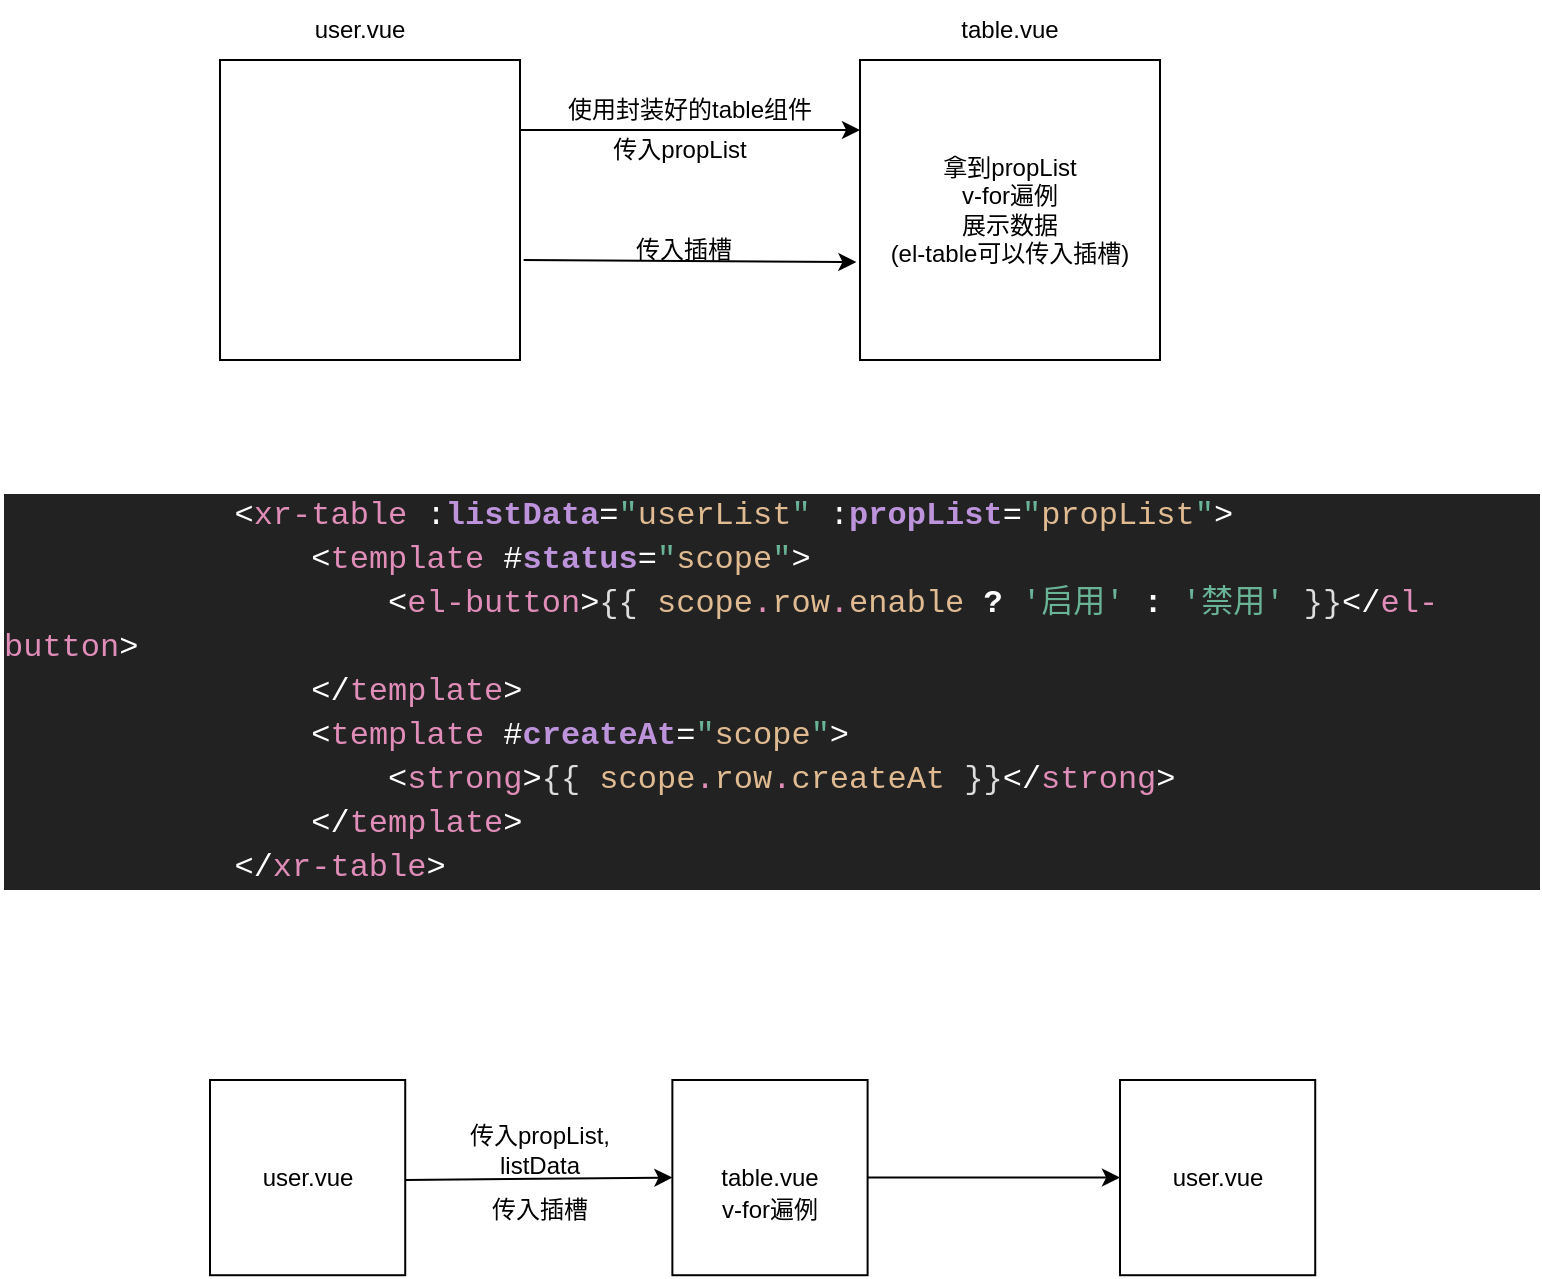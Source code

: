 <mxfile>
    <diagram id="ZoVkYnA7XwDhmTgUKKF6" name="第 1 页">
        <mxGraphModel dx="394" dy="641" grid="1" gridSize="10" guides="1" tooltips="1" connect="1" arrows="1" fold="1" page="1" pageScale="1" pageWidth="827" pageHeight="1169" math="0" shadow="0">
            <root>
                <mxCell id="0"/>
                <mxCell id="1" parent="0"/>
                <mxCell id="2" value="" style="whiteSpace=wrap;html=1;aspect=fixed;" parent="1" vertex="1">
                    <mxGeometry x="130" y="150" width="150" height="150" as="geometry"/>
                </mxCell>
                <mxCell id="3" value="拿到propList&lt;br&gt;v-for遍例&lt;br&gt;展示数据&lt;br&gt;(el-table可以传入插槽)" style="whiteSpace=wrap;html=1;aspect=fixed;" parent="1" vertex="1">
                    <mxGeometry x="450" y="150" width="150" height="150" as="geometry"/>
                </mxCell>
                <mxCell id="4" value="" style="endArrow=classic;html=1;entryX=0;entryY=0.5;entryDx=0;entryDy=0;exitX=1;exitY=0.5;exitDx=0;exitDy=0;" parent="1" edge="1">
                    <mxGeometry width="50" height="50" relative="1" as="geometry">
                        <mxPoint x="280" y="185" as="sourcePoint"/>
                        <mxPoint x="450" y="185" as="targetPoint"/>
                    </mxGeometry>
                </mxCell>
                <mxCell id="5" value="使用封装好的table组件" style="text;html=1;strokeColor=none;fillColor=none;align=center;verticalAlign=middle;whiteSpace=wrap;rounded=0;" parent="1" vertex="1">
                    <mxGeometry x="290" y="160" width="150" height="30" as="geometry"/>
                </mxCell>
                <mxCell id="6" value="user.vue" style="text;html=1;strokeColor=none;fillColor=none;align=center;verticalAlign=middle;whiteSpace=wrap;rounded=0;" parent="1" vertex="1">
                    <mxGeometry x="170" y="120" width="60" height="30" as="geometry"/>
                </mxCell>
                <mxCell id="7" value="table.vue" style="text;html=1;strokeColor=none;fillColor=none;align=center;verticalAlign=middle;whiteSpace=wrap;rounded=0;" parent="1" vertex="1">
                    <mxGeometry x="495" y="120" width="60" height="30" as="geometry"/>
                </mxCell>
                <mxCell id="8" value="传入propList" style="text;html=1;strokeColor=none;fillColor=none;align=center;verticalAlign=middle;whiteSpace=wrap;rounded=0;" parent="1" vertex="1">
                    <mxGeometry x="320" y="180" width="80" height="30" as="geometry"/>
                </mxCell>
                <mxCell id="9" value="" style="endArrow=classic;html=1;entryX=-0.024;entryY=0.807;entryDx=0;entryDy=0;entryPerimeter=0;" parent="1" edge="1">
                    <mxGeometry width="50" height="50" relative="1" as="geometry">
                        <mxPoint x="281.8" y="250" as="sourcePoint"/>
                        <mxPoint x="448.2" y="251.05" as="targetPoint"/>
                    </mxGeometry>
                </mxCell>
                <mxCell id="10" value="传入插槽" style="text;html=1;strokeColor=none;fillColor=none;align=center;verticalAlign=middle;whiteSpace=wrap;rounded=0;" parent="1" vertex="1">
                    <mxGeometry x="331.8" y="230" width="60" height="30" as="geometry"/>
                </mxCell>
                <mxCell id="12" value="&lt;div style=&quot;color: rgb(221, 221, 221); background-color: rgb(34, 34, 34); font-family: &amp;quot;operator mono&amp;quot;, consolas, &amp;quot;courier new&amp;quot;, monospace; font-weight: normal; font-size: 16px; line-height: 22px;&quot;&gt;&lt;div&gt;&lt;span style=&quot;color: #dddddd&quot;&gt;&amp;nbsp; &amp;nbsp; &amp;nbsp; &amp;nbsp; &amp;nbsp; &amp;nbsp; &lt;/span&gt;&lt;span style=&quot;color: #ffffff&quot;&gt;&amp;lt;&lt;/span&gt;&lt;span style=&quot;color: #e18db9&quot;&gt;xr-table&lt;/span&gt;&lt;span style=&quot;color: #dddddd&quot;&gt; &lt;/span&gt;&lt;span style=&quot;color: #ffffff&quot;&gt;:&lt;/span&gt;&lt;span style=&quot;color: #bd93db ; font-weight: bold&quot;&gt;listData&lt;/span&gt;&lt;span style=&quot;color: #ffffff&quot;&gt;=&lt;/span&gt;&lt;span style=&quot;color: #69b397&quot;&gt;&quot;&lt;/span&gt;&lt;span style=&quot;color: #e0ba91&quot;&gt;userList&lt;/span&gt;&lt;span style=&quot;color: #69b397&quot;&gt;&quot;&lt;/span&gt;&lt;span style=&quot;color: #dddddd&quot;&gt; &lt;/span&gt;&lt;span style=&quot;color: #ffffff&quot;&gt;:&lt;/span&gt;&lt;span style=&quot;color: #bd93db ; font-weight: bold&quot;&gt;propList&lt;/span&gt;&lt;span style=&quot;color: #ffffff&quot;&gt;=&lt;/span&gt;&lt;span style=&quot;color: #69b397&quot;&gt;&quot;&lt;/span&gt;&lt;span style=&quot;color: #e0ba91&quot;&gt;propList&lt;/span&gt;&lt;span style=&quot;color: #69b397&quot;&gt;&quot;&lt;/span&gt;&lt;span style=&quot;color: #ffffff&quot;&gt;&amp;gt;&lt;/span&gt;&lt;/div&gt;&lt;div&gt;&lt;span style=&quot;color: #dddddd&quot;&gt;&amp;nbsp; &amp;nbsp; &amp;nbsp; &amp;nbsp; &amp;nbsp; &amp;nbsp; &amp;nbsp; &amp;nbsp; &lt;/span&gt;&lt;span style=&quot;color: #ffffff&quot;&gt;&amp;lt;&lt;/span&gt;&lt;span style=&quot;color: #e18db9&quot;&gt;template&lt;/span&gt;&lt;span style=&quot;color: #dddddd&quot;&gt; &lt;/span&gt;&lt;span style=&quot;color: #ffffff&quot;&gt;#&lt;/span&gt;&lt;span style=&quot;color: #bd93db ; font-weight: bold&quot;&gt;status&lt;/span&gt;&lt;span style=&quot;color: #ffffff&quot;&gt;=&lt;/span&gt;&lt;span style=&quot;color: #69b397&quot;&gt;&quot;&lt;/span&gt;&lt;span style=&quot;color: #e0ba91&quot;&gt;scope&lt;/span&gt;&lt;span style=&quot;color: #69b397&quot;&gt;&quot;&lt;/span&gt;&lt;span style=&quot;color: #ffffff&quot;&gt;&amp;gt;&lt;/span&gt;&lt;/div&gt;&lt;div&gt;&lt;span style=&quot;color: #dddddd&quot;&gt;&amp;nbsp; &amp;nbsp; &amp;nbsp; &amp;nbsp; &amp;nbsp; &amp;nbsp; &amp;nbsp; &amp;nbsp; &amp;nbsp; &amp;nbsp; &lt;/span&gt;&lt;span style=&quot;color: #ffffff&quot;&gt;&amp;lt;&lt;/span&gt;&lt;span style=&quot;color: #e18db9&quot;&gt;el-button&lt;/span&gt;&lt;span style=&quot;color: #ffffff&quot;&gt;&amp;gt;&lt;/span&gt;&lt;span style=&quot;color: #dddddd&quot;&gt;{{ &lt;/span&gt;&lt;span style=&quot;color: #e0ba91&quot;&gt;scope&lt;/span&gt;&lt;span style=&quot;color: #e18db9&quot;&gt;.&lt;/span&gt;&lt;span style=&quot;color: #e0ba91&quot;&gt;row&lt;/span&gt;&lt;span style=&quot;color: #e18db9&quot;&gt;.&lt;/span&gt;&lt;span style=&quot;color: #e0ba91&quot;&gt;enable&lt;/span&gt;&lt;span style=&quot;color: #dddddd&quot;&gt; &lt;/span&gt;&lt;span style=&quot;color: #ffffff ; font-weight: bold&quot;&gt;?&lt;/span&gt;&lt;span style=&quot;color: #dddddd&quot;&gt; &lt;/span&gt;&lt;span style=&quot;color: #69b397&quot;&gt;'启用'&lt;/span&gt;&lt;span style=&quot;color: #dddddd&quot;&gt; &lt;/span&gt;&lt;span style=&quot;color: #ffffff ; font-weight: bold&quot;&gt;:&lt;/span&gt;&lt;span style=&quot;color: #dddddd&quot;&gt; &lt;/span&gt;&lt;span style=&quot;color: #69b397&quot;&gt;'禁用'&lt;/span&gt;&lt;span style=&quot;color: #dddddd&quot;&gt; }}&lt;/span&gt;&lt;span style=&quot;color: #ffffff&quot;&gt;&amp;lt;/&lt;/span&gt;&lt;span style=&quot;color: #e18db9&quot;&gt;el-button&lt;/span&gt;&lt;span style=&quot;color: #ffffff&quot;&gt;&amp;gt;&lt;/span&gt;&lt;/div&gt;&lt;div&gt;&lt;span style=&quot;color: #dddddd&quot;&gt;&amp;nbsp; &amp;nbsp; &amp;nbsp; &amp;nbsp; &amp;nbsp; &amp;nbsp; &amp;nbsp; &amp;nbsp; &lt;/span&gt;&lt;span style=&quot;color: #ffffff&quot;&gt;&amp;lt;/&lt;/span&gt;&lt;span style=&quot;color: #e18db9&quot;&gt;template&lt;/span&gt;&lt;span style=&quot;color: #ffffff&quot;&gt;&amp;gt;&lt;/span&gt;&lt;/div&gt;&lt;div&gt;&lt;span style=&quot;color: #dddddd&quot;&gt;&amp;nbsp; &amp;nbsp; &amp;nbsp; &amp;nbsp; &amp;nbsp; &amp;nbsp; &amp;nbsp; &amp;nbsp; &lt;/span&gt;&lt;span style=&quot;color: #ffffff&quot;&gt;&amp;lt;&lt;/span&gt;&lt;span style=&quot;color: #e18db9&quot;&gt;template&lt;/span&gt;&lt;span style=&quot;color: #dddddd&quot;&gt; &lt;/span&gt;&lt;span style=&quot;color: #ffffff&quot;&gt;#&lt;/span&gt;&lt;span style=&quot;color: #bd93db ; font-weight: bold&quot;&gt;createAt&lt;/span&gt;&lt;span style=&quot;color: #ffffff&quot;&gt;=&lt;/span&gt;&lt;span style=&quot;color: #69b397&quot;&gt;&quot;&lt;/span&gt;&lt;span style=&quot;color: #e0ba91&quot;&gt;scope&lt;/span&gt;&lt;span style=&quot;color: #69b397&quot;&gt;&quot;&lt;/span&gt;&lt;span style=&quot;color: #ffffff&quot;&gt;&amp;gt;&lt;/span&gt;&lt;/div&gt;&lt;div&gt;&lt;span style=&quot;color: #dddddd&quot;&gt;&amp;nbsp; &amp;nbsp; &amp;nbsp; &amp;nbsp; &amp;nbsp; &amp;nbsp; &amp;nbsp; &amp;nbsp; &amp;nbsp; &amp;nbsp; &lt;/span&gt;&lt;span style=&quot;color: #ffffff&quot;&gt;&amp;lt;&lt;/span&gt;&lt;span style=&quot;color: #e18db9&quot;&gt;strong&lt;/span&gt;&lt;span style=&quot;color: #ffffff&quot;&gt;&amp;gt;&lt;/span&gt;&lt;span style=&quot;color: #dddddd&quot;&gt;{{ &lt;/span&gt;&lt;span style=&quot;color: #e0ba91&quot;&gt;scope&lt;/span&gt;&lt;span style=&quot;color: #e18db9&quot;&gt;.&lt;/span&gt;&lt;span style=&quot;color: #e0ba91&quot;&gt;row&lt;/span&gt;&lt;span style=&quot;color: #e18db9&quot;&gt;.&lt;/span&gt;&lt;span style=&quot;color: #e0ba91&quot;&gt;createAt&lt;/span&gt;&lt;span style=&quot;color: #dddddd&quot;&gt; }}&lt;/span&gt;&lt;span style=&quot;color: #ffffff&quot;&gt;&amp;lt;/&lt;/span&gt;&lt;span style=&quot;color: #e18db9&quot;&gt;strong&lt;/span&gt;&lt;span style=&quot;color: #ffffff&quot;&gt;&amp;gt;&lt;/span&gt;&lt;/div&gt;&lt;div&gt;&lt;span style=&quot;color: #dddddd&quot;&gt;&amp;nbsp; &amp;nbsp; &amp;nbsp; &amp;nbsp; &amp;nbsp; &amp;nbsp; &amp;nbsp; &amp;nbsp; &lt;/span&gt;&lt;span style=&quot;color: #ffffff&quot;&gt;&amp;lt;/&lt;/span&gt;&lt;span style=&quot;color: #e18db9&quot;&gt;template&lt;/span&gt;&lt;span style=&quot;color: #ffffff&quot;&gt;&amp;gt;&lt;/span&gt;&lt;/div&gt;&lt;div&gt;&lt;span style=&quot;color: #dddddd&quot;&gt;&amp;nbsp; &amp;nbsp; &amp;nbsp; &amp;nbsp; &amp;nbsp; &amp;nbsp; &lt;/span&gt;&lt;span style=&quot;color: #ffffff&quot;&gt;&amp;lt;/&lt;/span&gt;&lt;span style=&quot;color: #e18db9&quot;&gt;xr-table&lt;/span&gt;&lt;span style=&quot;color: #ffffff&quot;&gt;&amp;gt;&lt;/span&gt;&lt;/div&gt;&lt;/div&gt;" style="text;whiteSpace=wrap;html=1;" parent="1" vertex="1">
                    <mxGeometry x="20" y="360" width="770" height="217.61" as="geometry"/>
                </mxCell>
                <mxCell id="13" value="&lt;span&gt;user.vue&lt;/span&gt;" style="whiteSpace=wrap;html=1;aspect=fixed;" parent="1" vertex="1">
                    <mxGeometry x="125" y="660" width="97.61" height="97.61" as="geometry"/>
                </mxCell>
                <mxCell id="16" value="&lt;span&gt;table.vue&lt;/span&gt;" style="whiteSpace=wrap;html=1;aspect=fixed;" parent="1" vertex="1">
                    <mxGeometry x="356.19" y="660" width="97.61" height="97.61" as="geometry"/>
                </mxCell>
                <mxCell id="17" value="" style="endArrow=classic;html=1;entryX=0;entryY=0.5;entryDx=0;entryDy=0;" parent="1" target="16" edge="1">
                    <mxGeometry width="50" height="50" relative="1" as="geometry">
                        <mxPoint x="222.61" y="710" as="sourcePoint"/>
                        <mxPoint x="272.61" y="660" as="targetPoint"/>
                    </mxGeometry>
                </mxCell>
                <mxCell id="18" value="传入propList, listData" style="text;html=1;strokeColor=none;fillColor=none;align=center;verticalAlign=middle;whiteSpace=wrap;rounded=0;" vertex="1" parent="1">
                    <mxGeometry x="250" y="680" width="80" height="30" as="geometry"/>
                </mxCell>
                <mxCell id="20" value="&lt;span&gt;user.vue&lt;/span&gt;" style="whiteSpace=wrap;html=1;aspect=fixed;" vertex="1" parent="1">
                    <mxGeometry x="580" y="660" width="97.61" height="97.61" as="geometry"/>
                </mxCell>
                <mxCell id="21" value="" style="endArrow=classic;html=1;entryX=0;entryY=0.5;entryDx=0;entryDy=0;exitX=1;exitY=0.5;exitDx=0;exitDy=0;" edge="1" parent="1" source="16" target="20">
                    <mxGeometry width="50" height="50" relative="1" as="geometry">
                        <mxPoint x="450" y="709" as="sourcePoint"/>
                        <mxPoint x="500" y="660" as="targetPoint"/>
                    </mxGeometry>
                </mxCell>
                <mxCell id="22" value="v-for遍例" style="text;html=1;strokeColor=none;fillColor=none;align=center;verticalAlign=middle;whiteSpace=wrap;rounded=0;" vertex="1" parent="1">
                    <mxGeometry x="375" y="710" width="60" height="30" as="geometry"/>
                </mxCell>
                <mxCell id="24" value="传入插槽" style="text;html=1;strokeColor=none;fillColor=none;align=center;verticalAlign=middle;whiteSpace=wrap;rounded=0;" vertex="1" parent="1">
                    <mxGeometry x="250" y="710" width="80" height="30" as="geometry"/>
                </mxCell>
            </root>
        </mxGraphModel>
    </diagram>
</mxfile>
